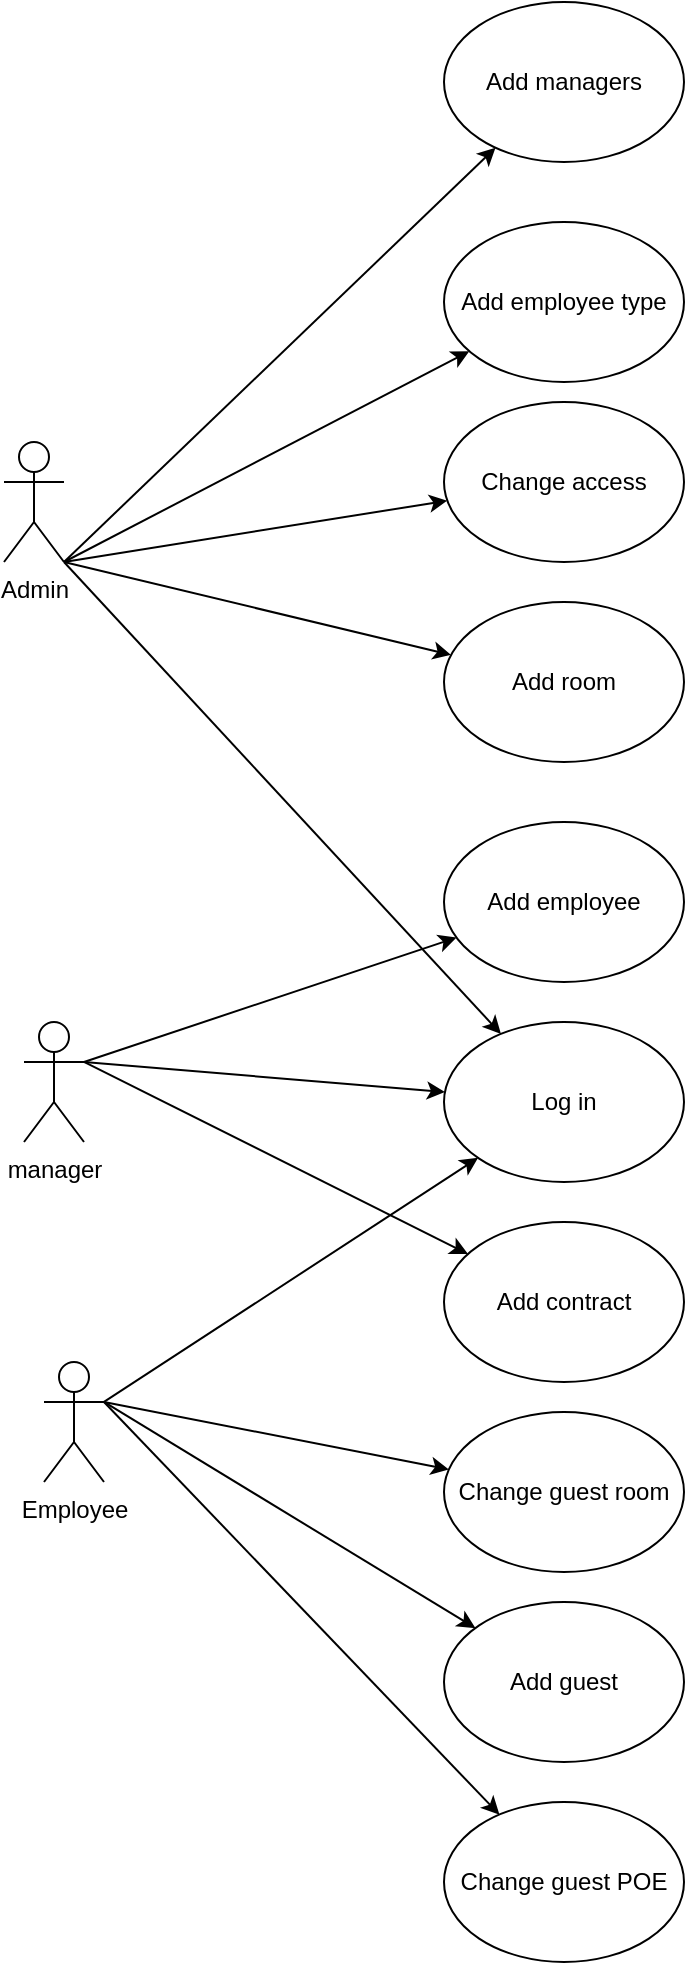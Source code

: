 <mxfile version="16.5.1" type="device"><diagram id="C5RBs43oDa-KdzZeNtuy" name="Page-1"><mxGraphModel dx="1102" dy="2034" grid="1" gridSize="10" guides="1" tooltips="1" connect="1" arrows="1" fold="1" page="1" pageScale="1" pageWidth="827" pageHeight="1169" math="0" shadow="0"><root><mxCell id="WIyWlLk6GJQsqaUBKTNV-0"/><mxCell id="WIyWlLk6GJQsqaUBKTNV-1" parent="WIyWlLk6GJQsqaUBKTNV-0"/><mxCell id="TK6X_mwxlau9JI0Ny7cF-6" style="rounded=0;orthogonalLoop=1;jettySize=auto;html=1;exitX=1;exitY=0.333;exitDx=0;exitDy=0;exitPerimeter=0;" parent="WIyWlLk6GJQsqaUBKTNV-1" source="TK6X_mwxlau9JI0Ny7cF-0" target="TK6X_mwxlau9JI0Ny7cF-5" edge="1"><mxGeometry relative="1" as="geometry"/></mxCell><mxCell id="zFdINGVhSTN8pDTMpgtN-2" style="rounded=0;orthogonalLoop=1;jettySize=auto;html=1;exitX=1;exitY=0.333;exitDx=0;exitDy=0;exitPerimeter=0;" edge="1" parent="WIyWlLk6GJQsqaUBKTNV-1" source="TK6X_mwxlau9JI0Ny7cF-0" target="zFdINGVhSTN8pDTMpgtN-1"><mxGeometry relative="1" as="geometry"/></mxCell><mxCell id="zFdINGVhSTN8pDTMpgtN-6" style="edgeStyle=none;rounded=0;orthogonalLoop=1;jettySize=auto;html=1;exitX=1;exitY=0.333;exitDx=0;exitDy=0;exitPerimeter=0;" edge="1" parent="WIyWlLk6GJQsqaUBKTNV-1" source="TK6X_mwxlau9JI0Ny7cF-0" target="TK6X_mwxlau9JI0Ny7cF-21"><mxGeometry relative="1" as="geometry"/></mxCell><mxCell id="TK6X_mwxlau9JI0Ny7cF-0" value="manager" style="shape=umlActor;verticalLabelPosition=bottom;verticalAlign=top;html=1;outlineConnect=0;" parent="WIyWlLk6GJQsqaUBKTNV-1" vertex="1"><mxGeometry x="130" y="390" width="30" height="60" as="geometry"/></mxCell><mxCell id="TK6X_mwxlau9JI0Ny7cF-7" style="rounded=0;orthogonalLoop=1;jettySize=auto;html=1;exitX=1;exitY=1;exitDx=0;exitDy=0;exitPerimeter=0;" parent="WIyWlLk6GJQsqaUBKTNV-1" source="TK6X_mwxlau9JI0Ny7cF-1" target="TK6X_mwxlau9JI0Ny7cF-5" edge="1"><mxGeometry relative="1" as="geometry"/></mxCell><mxCell id="TK6X_mwxlau9JI0Ny7cF-15" style="edgeStyle=none;rounded=0;orthogonalLoop=1;jettySize=auto;html=1;exitX=1;exitY=1;exitDx=0;exitDy=0;exitPerimeter=0;" parent="WIyWlLk6GJQsqaUBKTNV-1" source="TK6X_mwxlau9JI0Ny7cF-1" target="TK6X_mwxlau9JI0Ny7cF-14" edge="1"><mxGeometry relative="1" as="geometry"/></mxCell><mxCell id="TK6X_mwxlau9JI0Ny7cF-17" style="edgeStyle=none;rounded=0;orthogonalLoop=1;jettySize=auto;html=1;exitX=1;exitY=1;exitDx=0;exitDy=0;exitPerimeter=0;" parent="WIyWlLk6GJQsqaUBKTNV-1" source="TK6X_mwxlau9JI0Ny7cF-1" target="TK6X_mwxlau9JI0Ny7cF-16" edge="1"><mxGeometry relative="1" as="geometry"/></mxCell><mxCell id="zFdINGVhSTN8pDTMpgtN-8" style="edgeStyle=none;rounded=0;orthogonalLoop=1;jettySize=auto;html=1;exitX=1;exitY=1;exitDx=0;exitDy=0;exitPerimeter=0;" edge="1" parent="WIyWlLk6GJQsqaUBKTNV-1" source="TK6X_mwxlau9JI0Ny7cF-1" target="zFdINGVhSTN8pDTMpgtN-7"><mxGeometry relative="1" as="geometry"/></mxCell><mxCell id="zFdINGVhSTN8pDTMpgtN-12" style="edgeStyle=none;rounded=0;orthogonalLoop=1;jettySize=auto;html=1;exitX=1;exitY=1;exitDx=0;exitDy=0;exitPerimeter=0;" edge="1" parent="WIyWlLk6GJQsqaUBKTNV-1" source="TK6X_mwxlau9JI0Ny7cF-1" target="zFdINGVhSTN8pDTMpgtN-11"><mxGeometry relative="1" as="geometry"/></mxCell><mxCell id="TK6X_mwxlau9JI0Ny7cF-1" value="Admin" style="shape=umlActor;verticalLabelPosition=bottom;verticalAlign=top;html=1;outlineConnect=0;" parent="WIyWlLk6GJQsqaUBKTNV-1" vertex="1"><mxGeometry x="120" y="100" width="30" height="60" as="geometry"/></mxCell><mxCell id="TK6X_mwxlau9JI0Ny7cF-5" value="Log in" style="ellipse;whiteSpace=wrap;html=1;" parent="WIyWlLk6GJQsqaUBKTNV-1" vertex="1"><mxGeometry x="340" y="390" width="120" height="80" as="geometry"/></mxCell><mxCell id="TK6X_mwxlau9JI0Ny7cF-9" value="Add guest" style="ellipse;whiteSpace=wrap;html=1;" parent="WIyWlLk6GJQsqaUBKTNV-1" vertex="1"><mxGeometry x="340" y="680" width="120" height="80" as="geometry"/></mxCell><mxCell id="TK6X_mwxlau9JI0Ny7cF-14" value="Add managers" style="ellipse;whiteSpace=wrap;html=1;" parent="WIyWlLk6GJQsqaUBKTNV-1" vertex="1"><mxGeometry x="340" y="-120" width="120" height="80" as="geometry"/></mxCell><mxCell id="TK6X_mwxlau9JI0Ny7cF-16" value="Add employee type" style="ellipse;whiteSpace=wrap;html=1;" parent="WIyWlLk6GJQsqaUBKTNV-1" vertex="1"><mxGeometry x="340" y="-10" width="120" height="80" as="geometry"/></mxCell><mxCell id="TK6X_mwxlau9JI0Ny7cF-21" value="Add contract" style="ellipse;whiteSpace=wrap;html=1;" parent="WIyWlLk6GJQsqaUBKTNV-1" vertex="1"><mxGeometry x="340" y="490" width="120" height="80" as="geometry"/></mxCell><mxCell id="67y4cI2AIJ3VFqyAZPoa-2" value="Change guest POE" style="ellipse;whiteSpace=wrap;html=1;" parent="WIyWlLk6GJQsqaUBKTNV-1" vertex="1"><mxGeometry x="340" y="780" width="120" height="80" as="geometry"/></mxCell><mxCell id="zFdINGVhSTN8pDTMpgtN-4" style="edgeStyle=none;rounded=0;orthogonalLoop=1;jettySize=auto;html=1;exitX=1;exitY=0.333;exitDx=0;exitDy=0;exitPerimeter=0;" edge="1" parent="WIyWlLk6GJQsqaUBKTNV-1" source="67y4cI2AIJ3VFqyAZPoa-3" target="TK6X_mwxlau9JI0Ny7cF-9"><mxGeometry relative="1" as="geometry"/></mxCell><mxCell id="zFdINGVhSTN8pDTMpgtN-5" style="edgeStyle=none;rounded=0;orthogonalLoop=1;jettySize=auto;html=1;exitX=1;exitY=0.333;exitDx=0;exitDy=0;exitPerimeter=0;" edge="1" parent="WIyWlLk6GJQsqaUBKTNV-1" source="67y4cI2AIJ3VFqyAZPoa-3" target="67y4cI2AIJ3VFqyAZPoa-2"><mxGeometry relative="1" as="geometry"/></mxCell><mxCell id="zFdINGVhSTN8pDTMpgtN-10" style="edgeStyle=none;rounded=0;orthogonalLoop=1;jettySize=auto;html=1;exitX=1;exitY=0.333;exitDx=0;exitDy=0;exitPerimeter=0;" edge="1" parent="WIyWlLk6GJQsqaUBKTNV-1" source="67y4cI2AIJ3VFqyAZPoa-3" target="zFdINGVhSTN8pDTMpgtN-9"><mxGeometry relative="1" as="geometry"/></mxCell><mxCell id="67y4cI2AIJ3VFqyAZPoa-3" value="Employee" style="shape=umlActor;verticalLabelPosition=bottom;verticalAlign=top;html=1;outlineConnect=0;" parent="WIyWlLk6GJQsqaUBKTNV-1" vertex="1"><mxGeometry x="140" y="560" width="30" height="60" as="geometry"/></mxCell><mxCell id="67y4cI2AIJ3VFqyAZPoa-4" value="" style="endArrow=classic;html=1;rounded=0;exitX=1;exitY=0.333;exitDx=0;exitDy=0;exitPerimeter=0;" parent="WIyWlLk6GJQsqaUBKTNV-1" source="67y4cI2AIJ3VFqyAZPoa-3" target="TK6X_mwxlau9JI0Ny7cF-5" edge="1"><mxGeometry width="50" height="50" relative="1" as="geometry"><mxPoint x="560" y="580" as="sourcePoint"/><mxPoint x="610" y="530" as="targetPoint"/></mxGeometry></mxCell><mxCell id="zFdINGVhSTN8pDTMpgtN-1" value="Add employee" style="ellipse;whiteSpace=wrap;html=1;" vertex="1" parent="WIyWlLk6GJQsqaUBKTNV-1"><mxGeometry x="340" y="290" width="120" height="80" as="geometry"/></mxCell><mxCell id="zFdINGVhSTN8pDTMpgtN-7" value="Add room" style="ellipse;whiteSpace=wrap;html=1;" vertex="1" parent="WIyWlLk6GJQsqaUBKTNV-1"><mxGeometry x="340" y="180" width="120" height="80" as="geometry"/></mxCell><mxCell id="zFdINGVhSTN8pDTMpgtN-9" value="Change guest room" style="ellipse;whiteSpace=wrap;html=1;" vertex="1" parent="WIyWlLk6GJQsqaUBKTNV-1"><mxGeometry x="340" y="585" width="120" height="80" as="geometry"/></mxCell><mxCell id="zFdINGVhSTN8pDTMpgtN-11" value="Change access" style="ellipse;whiteSpace=wrap;html=1;" vertex="1" parent="WIyWlLk6GJQsqaUBKTNV-1"><mxGeometry x="340" y="80" width="120" height="80" as="geometry"/></mxCell></root></mxGraphModel></diagram></mxfile>